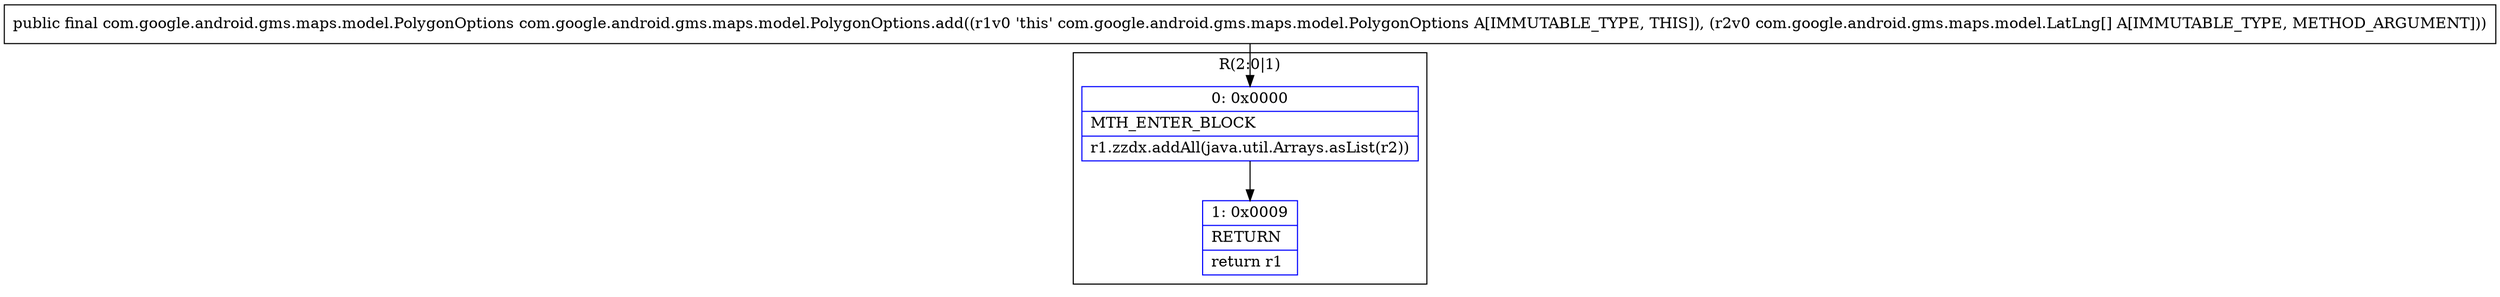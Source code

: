 digraph "CFG forcom.google.android.gms.maps.model.PolygonOptions.add([Lcom\/google\/android\/gms\/maps\/model\/LatLng;)Lcom\/google\/android\/gms\/maps\/model\/PolygonOptions;" {
subgraph cluster_Region_228912397 {
label = "R(2:0|1)";
node [shape=record,color=blue];
Node_0 [shape=record,label="{0\:\ 0x0000|MTH_ENTER_BLOCK\l|r1.zzdx.addAll(java.util.Arrays.asList(r2))\l}"];
Node_1 [shape=record,label="{1\:\ 0x0009|RETURN\l|return r1\l}"];
}
MethodNode[shape=record,label="{public final com.google.android.gms.maps.model.PolygonOptions com.google.android.gms.maps.model.PolygonOptions.add((r1v0 'this' com.google.android.gms.maps.model.PolygonOptions A[IMMUTABLE_TYPE, THIS]), (r2v0 com.google.android.gms.maps.model.LatLng[] A[IMMUTABLE_TYPE, METHOD_ARGUMENT])) }"];
MethodNode -> Node_0;
Node_0 -> Node_1;
}

